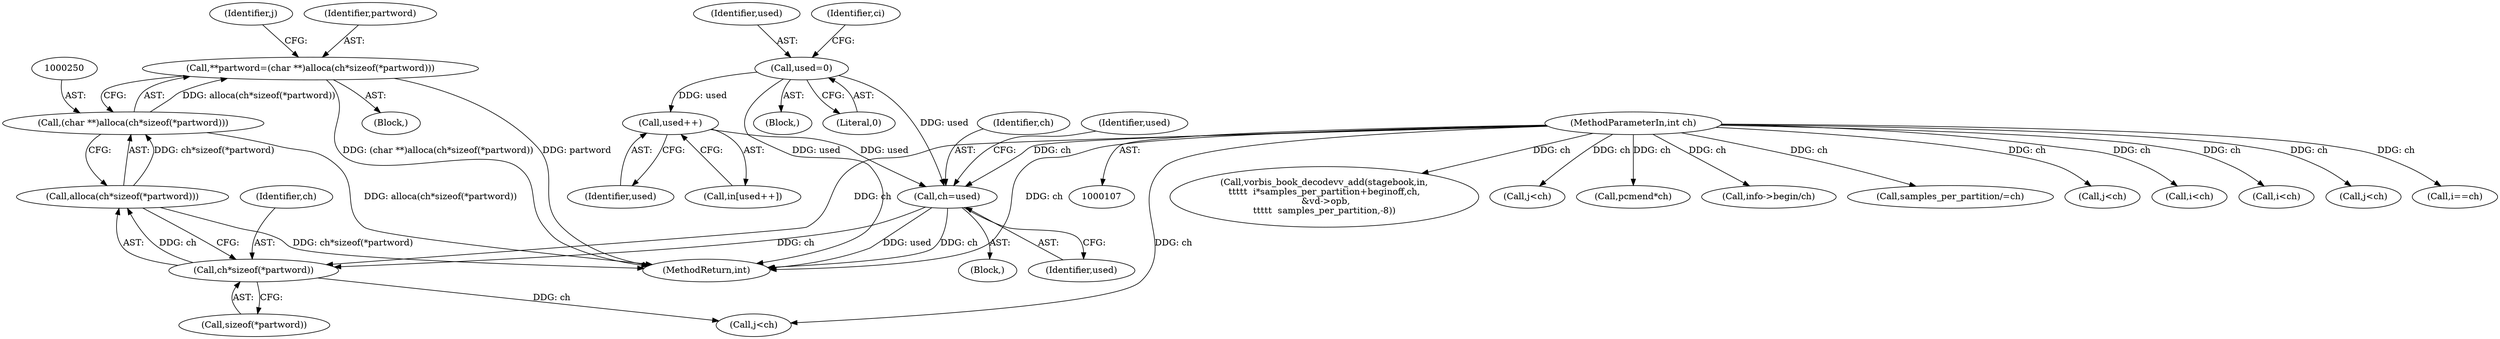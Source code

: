 digraph "1_Android_659030a2e80c38fb8da0a4eb68695349eec6778b@pointer" {
"1000247" [label="(Call,**partword=(char **)alloca(ch*sizeof(*partword)))"];
"1000249" [label="(Call,(char **)alloca(ch*sizeof(*partword)))"];
"1000251" [label="(Call,alloca(ch*sizeof(*partword)))"];
"1000252" [label="(Call,ch*sizeof(*partword))"];
"1000240" [label="(Call,ch=used)"];
"1000235" [label="(Call,used++)"];
"1000119" [label="(Call,used=0)"];
"1000112" [label="(MethodParameterIn,int ch)"];
"1000254" [label="(Call,sizeof(*partword))"];
"1000245" [label="(Block,)"];
"1000261" [label="(Call,j<ch)"];
"1000112" [label="(MethodParameterIn,int ch)"];
"1000119" [label="(Call,used=0)"];
"1000832" [label="(Call,vorbis_book_decodevv_add(stagebook,in,\n\t\t\t\t\t  i*samples_per_partition+beginoff,ch,\n &vd->opb,\n\t\t\t\t\t  samples_per_partition,-8))"];
"1000249" [label="(Call,(char **)alloca(ch*sizeof(*partword)))"];
"1000253" [label="(Identifier,ch)"];
"1000236" [label="(Identifier,used)"];
"1000113" [label="(Block,)"];
"1000120" [label="(Identifier,used)"];
"1000233" [label="(Call,in[used++])"];
"1000202" [label="(Block,)"];
"1000241" [label="(Identifier,ch)"];
"1000259" [label="(Identifier,j)"];
"1000354" [label="(Call,j<ch)"];
"1000252" [label="(Call,ch*sizeof(*partword))"];
"1000578" [label="(Call,pcmend*ch)"];
"1000235" [label="(Call,used++)"];
"1000240" [label="(Call,ch=used)"];
"1000244" [label="(Identifier,used)"];
"1000242" [label="(Identifier,used)"];
"1000854" [label="(MethodReturn,int)"];
"1000248" [label="(Identifier,partword)"];
"1000121" [label="(Literal,0)"];
"1000247" [label="(Call,**partword=(char **)alloca(ch*sizeof(*partword)))"];
"1000640" [label="(Call,info->begin/ch)"];
"1000665" [label="(Call,samples_per_partition/=ch)"];
"1000474" [label="(Call,j<ch)"];
"1000649" [label="(Call,i<ch)"];
"1000223" [label="(Call,i<ch)"];
"1000124" [label="(Identifier,ci)"];
"1000391" [label="(Call,j<ch)"];
"1000660" [label="(Call,i==ch)"];
"1000251" [label="(Call,alloca(ch*sizeof(*partword)))"];
"1000247" -> "1000245"  [label="AST: "];
"1000247" -> "1000249"  [label="CFG: "];
"1000248" -> "1000247"  [label="AST: "];
"1000249" -> "1000247"  [label="AST: "];
"1000259" -> "1000247"  [label="CFG: "];
"1000247" -> "1000854"  [label="DDG: partword"];
"1000247" -> "1000854"  [label="DDG: (char **)alloca(ch*sizeof(*partword))"];
"1000249" -> "1000247"  [label="DDG: alloca(ch*sizeof(*partword))"];
"1000249" -> "1000251"  [label="CFG: "];
"1000250" -> "1000249"  [label="AST: "];
"1000251" -> "1000249"  [label="AST: "];
"1000249" -> "1000854"  [label="DDG: alloca(ch*sizeof(*partword))"];
"1000251" -> "1000249"  [label="DDG: ch*sizeof(*partword)"];
"1000251" -> "1000252"  [label="CFG: "];
"1000252" -> "1000251"  [label="AST: "];
"1000251" -> "1000854"  [label="DDG: ch*sizeof(*partword)"];
"1000252" -> "1000251"  [label="DDG: ch"];
"1000252" -> "1000254"  [label="CFG: "];
"1000253" -> "1000252"  [label="AST: "];
"1000254" -> "1000252"  [label="AST: "];
"1000240" -> "1000252"  [label="DDG: ch"];
"1000112" -> "1000252"  [label="DDG: ch"];
"1000252" -> "1000261"  [label="DDG: ch"];
"1000240" -> "1000202"  [label="AST: "];
"1000240" -> "1000242"  [label="CFG: "];
"1000241" -> "1000240"  [label="AST: "];
"1000242" -> "1000240"  [label="AST: "];
"1000244" -> "1000240"  [label="CFG: "];
"1000240" -> "1000854"  [label="DDG: used"];
"1000240" -> "1000854"  [label="DDG: ch"];
"1000235" -> "1000240"  [label="DDG: used"];
"1000119" -> "1000240"  [label="DDG: used"];
"1000112" -> "1000240"  [label="DDG: ch"];
"1000235" -> "1000233"  [label="AST: "];
"1000235" -> "1000236"  [label="CFG: "];
"1000236" -> "1000235"  [label="AST: "];
"1000233" -> "1000235"  [label="CFG: "];
"1000119" -> "1000235"  [label="DDG: used"];
"1000119" -> "1000113"  [label="AST: "];
"1000119" -> "1000121"  [label="CFG: "];
"1000120" -> "1000119"  [label="AST: "];
"1000121" -> "1000119"  [label="AST: "];
"1000124" -> "1000119"  [label="CFG: "];
"1000119" -> "1000854"  [label="DDG: used"];
"1000112" -> "1000107"  [label="AST: "];
"1000112" -> "1000854"  [label="DDG: ch"];
"1000112" -> "1000223"  [label="DDG: ch"];
"1000112" -> "1000261"  [label="DDG: ch"];
"1000112" -> "1000354"  [label="DDG: ch"];
"1000112" -> "1000391"  [label="DDG: ch"];
"1000112" -> "1000474"  [label="DDG: ch"];
"1000112" -> "1000578"  [label="DDG: ch"];
"1000112" -> "1000640"  [label="DDG: ch"];
"1000112" -> "1000649"  [label="DDG: ch"];
"1000112" -> "1000660"  [label="DDG: ch"];
"1000112" -> "1000665"  [label="DDG: ch"];
"1000112" -> "1000832"  [label="DDG: ch"];
}
